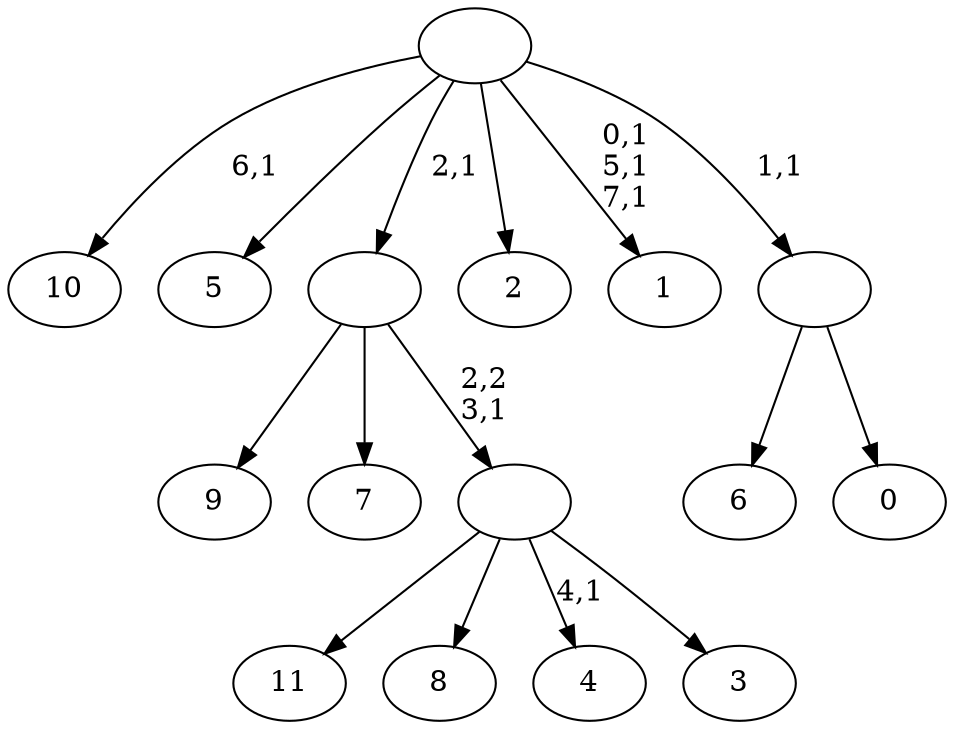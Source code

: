 digraph T {
	20 [label="11"]
	19 [label="10"]
	17 [label="9"]
	16 [label="8"]
	15 [label="7"]
	14 [label="6"]
	13 [label="5"]
	12 [label="4"]
	10 [label="3"]
	9 [label=""]
	8 [label=""]
	7 [label="2"]
	6 [label="1"]
	2 [label="0"]
	1 [label=""]
	0 [label=""]
	9 -> 12 [label="4,1"]
	9 -> 20 [label=""]
	9 -> 16 [label=""]
	9 -> 10 [label=""]
	8 -> 17 [label=""]
	8 -> 15 [label=""]
	8 -> 9 [label="2,2\n3,1"]
	1 -> 14 [label=""]
	1 -> 2 [label=""]
	0 -> 6 [label="0,1\n5,1\n7,1"]
	0 -> 19 [label="6,1"]
	0 -> 13 [label=""]
	0 -> 8 [label="2,1"]
	0 -> 7 [label=""]
	0 -> 1 [label="1,1"]
}

